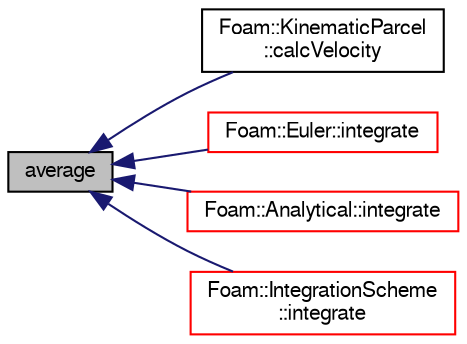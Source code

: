 digraph "average"
{
  bgcolor="transparent";
  edge [fontname="FreeSans",fontsize="10",labelfontname="FreeSans",labelfontsize="10"];
  node [fontname="FreeSans",fontsize="10",shape=record];
  rankdir="LR";
  Node15 [label="average",height=0.2,width=0.4,color="black", fillcolor="grey75", style="filled", fontcolor="black"];
  Node15 -> Node16 [dir="back",color="midnightblue",fontsize="10",style="solid",fontname="FreeSans"];
  Node16 [label="Foam::KinematicParcel\l::calcVelocity",height=0.2,width=0.4,color="black",URL="$a23878.html#ad4b1064c43d78ec6b1e82eb57c3a1071"];
  Node15 -> Node17 [dir="back",color="midnightblue",fontsize="10",style="solid",fontname="FreeSans"];
  Node17 [label="Foam::Euler::integrate",height=0.2,width=0.4,color="red",URL="$a23842.html#ae187f49a29e06fd203ac71d19583d280",tooltip="Perform the integration. "];
  Node15 -> Node20 [dir="back",color="midnightblue",fontsize="10",style="solid",fontname="FreeSans"];
  Node20 [label="Foam::Analytical::integrate",height=0.2,width=0.4,color="red",URL="$a23838.html#ae187f49a29e06fd203ac71d19583d280",tooltip="Perform the integration. "];
  Node15 -> Node23 [dir="back",color="midnightblue",fontsize="10",style="solid",fontname="FreeSans"];
  Node23 [label="Foam::IntegrationScheme\l::integrate",height=0.2,width=0.4,color="red",URL="$a23846.html#ae187f49a29e06fd203ac71d19583d280",tooltip="Perform the Integration. "];
}
